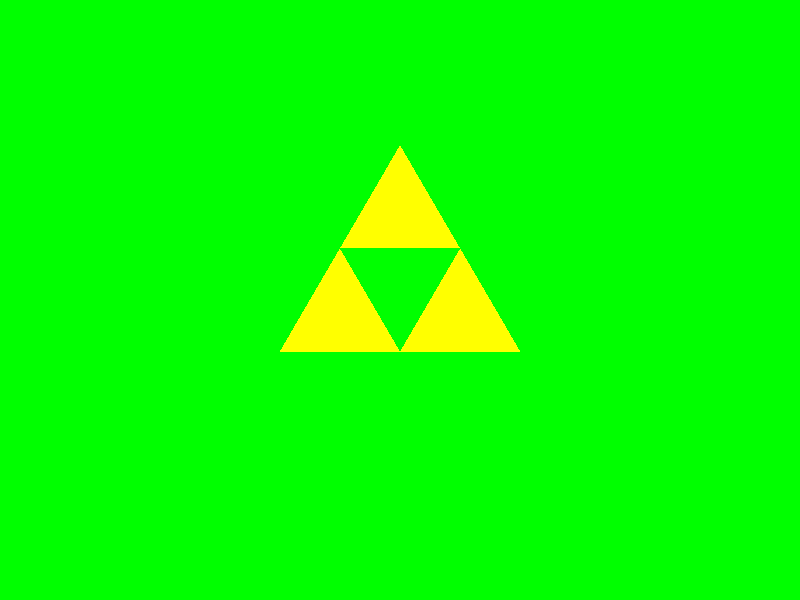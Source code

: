 
camera { perspective location < 0, 35 , 0 > look_at < 0 , 30 , 0 >}

light_source { < 0, 40 , -5 >, color rgb < 252 , 212 , 64 > spotlight point_at <0, 0, 0>  fade_distance 30  } 

object { triangle { < 0, 30, 1.29 >, < -.5, 30, .43 >, < .5, 30, .43 >  pigment { color  rgb <255, 215, 0> }  finish {brilliance 5 }}}

object { triangle { < -.5, 30 , .43 >, < -1, 30, -.43 >, < 0, 30, -.43 >  pigment { color  rgb <255, 215, 0> }  finish {brilliance 5 }}}

object { triangle { < .5, 30 , .43 >, < 0, 30, -.43 >, < 1, 30, -.43 >  pigment { color  rgb <255, 215, 0> }  finish {brilliance 5 }}} 

object { plane { <0, 1, 0> , 4  pigment { color  rgb <0, 128, 0> }  finish {brilliance 5 }}}



